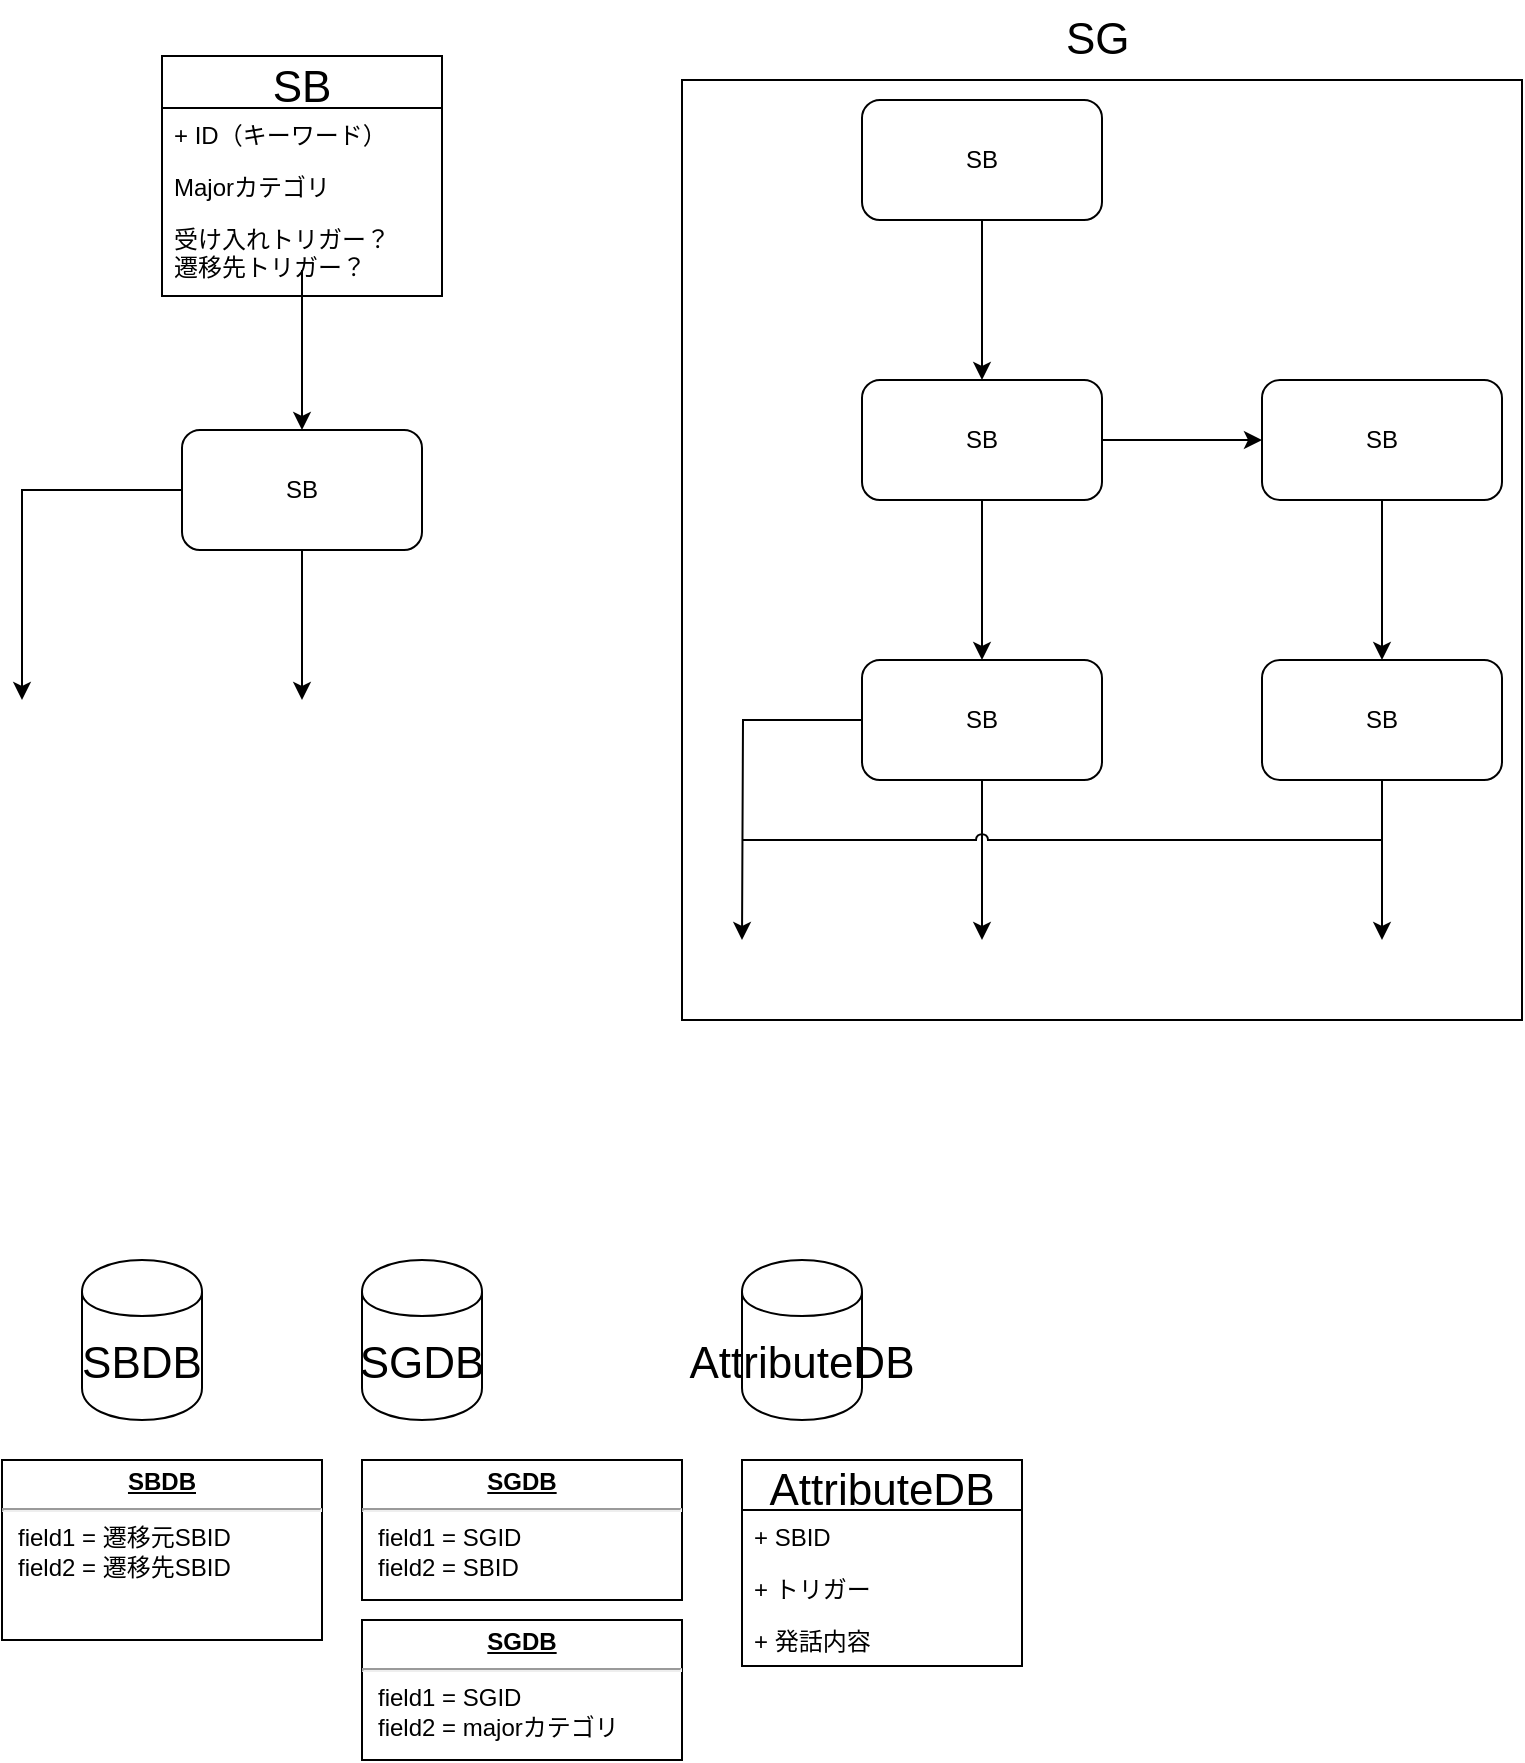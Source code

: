 <mxfile version="12.3.6" type="github" pages="1"><diagram id="-a_p4lPCyx8tQtGYtiRm" name="Page-1"><mxGraphModel dx="1426" dy="803" grid="1" gridSize="10" guides="1" tooltips="1" connect="1" arrows="1" fold="1" page="1" pageScale="1" pageWidth="827" pageHeight="1169" math="0" shadow="0"><root><mxCell id="0"/><mxCell id="1" parent="0"/><mxCell id="kY9L8BuEdGXu9r0S6TBK-4" value="" style="rounded=0;whiteSpace=wrap;html=1;fillColor=none;" vertex="1" parent="1"><mxGeometry x="370" y="90" width="420" height="470" as="geometry"/></mxCell><mxCell id="kY9L8BuEdGXu9r0S6TBK-6" value="" style="edgeStyle=orthogonalEdgeStyle;rounded=0;orthogonalLoop=1;jettySize=auto;html=1;" edge="1" parent="1" source="kY9L8BuEdGXu9r0S6TBK-2" target="kY9L8BuEdGXu9r0S6TBK-5"><mxGeometry relative="1" as="geometry"/></mxCell><mxCell id="kY9L8BuEdGXu9r0S6TBK-2" value="SB" style="rounded=1;whiteSpace=wrap;html=1;" vertex="1" parent="1"><mxGeometry x="460" y="100" width="120" height="60" as="geometry"/></mxCell><mxCell id="kY9L8BuEdGXu9r0S6TBK-8" value="" style="edgeStyle=orthogonalEdgeStyle;rounded=0;orthogonalLoop=1;jettySize=auto;html=1;" edge="1" parent="1" source="kY9L8BuEdGXu9r0S6TBK-5" target="kY9L8BuEdGXu9r0S6TBK-7"><mxGeometry relative="1" as="geometry"/></mxCell><mxCell id="kY9L8BuEdGXu9r0S6TBK-12" value="" style="edgeStyle=orthogonalEdgeStyle;rounded=0;orthogonalLoop=1;jettySize=auto;html=1;" edge="1" parent="1" source="kY9L8BuEdGXu9r0S6TBK-5" target="kY9L8BuEdGXu9r0S6TBK-11"><mxGeometry relative="1" as="geometry"/></mxCell><mxCell id="kY9L8BuEdGXu9r0S6TBK-5" value="SB" style="rounded=1;whiteSpace=wrap;html=1;" vertex="1" parent="1"><mxGeometry x="460" y="240" width="120" height="60" as="geometry"/></mxCell><mxCell id="kY9L8BuEdGXu9r0S6TBK-14" value="" style="edgeStyle=orthogonalEdgeStyle;rounded=0;orthogonalLoop=1;jettySize=auto;html=1;" edge="1" parent="1" source="kY9L8BuEdGXu9r0S6TBK-11"><mxGeometry relative="1" as="geometry"><mxPoint x="520" y="520" as="targetPoint"/></mxGeometry></mxCell><mxCell id="kY9L8BuEdGXu9r0S6TBK-18" value="" style="edgeStyle=orthogonalEdgeStyle;rounded=0;orthogonalLoop=1;jettySize=auto;html=1;" edge="1" parent="1" source="kY9L8BuEdGXu9r0S6TBK-11"><mxGeometry relative="1" as="geometry"><mxPoint x="400" y="520" as="targetPoint"/></mxGeometry></mxCell><mxCell id="kY9L8BuEdGXu9r0S6TBK-11" value="SB" style="rounded=1;whiteSpace=wrap;html=1;" vertex="1" parent="1"><mxGeometry x="460" y="380" width="120" height="60" as="geometry"/></mxCell><mxCell id="kY9L8BuEdGXu9r0S6TBK-10" value="" style="edgeStyle=orthogonalEdgeStyle;rounded=0;orthogonalLoop=1;jettySize=auto;html=1;" edge="1" parent="1" source="kY9L8BuEdGXu9r0S6TBK-7" target="kY9L8BuEdGXu9r0S6TBK-9"><mxGeometry relative="1" as="geometry"/></mxCell><mxCell id="kY9L8BuEdGXu9r0S6TBK-7" value="SB" style="rounded=1;whiteSpace=wrap;html=1;" vertex="1" parent="1"><mxGeometry x="660" y="240" width="120" height="60" as="geometry"/></mxCell><mxCell id="kY9L8BuEdGXu9r0S6TBK-16" value="" style="edgeStyle=orthogonalEdgeStyle;rounded=0;orthogonalLoop=1;jettySize=auto;html=1;" edge="1" parent="1" source="kY9L8BuEdGXu9r0S6TBK-9"><mxGeometry relative="1" as="geometry"><mxPoint x="720" y="520" as="targetPoint"/></mxGeometry></mxCell><mxCell id="kY9L8BuEdGXu9r0S6TBK-19" value="" style="edgeStyle=orthogonalEdgeStyle;rounded=0;orthogonalLoop=1;jettySize=auto;html=1;jumpStyle=arc;endArrow=none;endFill=0;" edge="1" parent="1" source="kY9L8BuEdGXu9r0S6TBK-9"><mxGeometry relative="1" as="geometry"><mxPoint x="400" y="470" as="targetPoint"/><Array as="points"><mxPoint x="720" y="470"/></Array></mxGeometry></mxCell><mxCell id="kY9L8BuEdGXu9r0S6TBK-9" value="SB" style="rounded=1;whiteSpace=wrap;html=1;" vertex="1" parent="1"><mxGeometry x="660" y="380" width="120" height="60" as="geometry"/></mxCell><mxCell id="kY9L8BuEdGXu9r0S6TBK-20" value="SG" style="text;html=1;fontSize=22;" vertex="1" parent="1"><mxGeometry x="560" y="50" width="40" height="30" as="geometry"/></mxCell><mxCell id="kY9L8BuEdGXu9r0S6TBK-23" value="" style="edgeStyle=orthogonalEdgeStyle;rounded=0;jumpStyle=arc;orthogonalLoop=1;jettySize=auto;html=1;endArrow=classic;endFill=1;fontSize=22;" edge="1" parent="1" source="kY9L8BuEdGXu9r0S6TBK-21"><mxGeometry relative="1" as="geometry"><mxPoint x="180" y="400" as="targetPoint"/></mxGeometry></mxCell><mxCell id="kY9L8BuEdGXu9r0S6TBK-25" value="" style="edgeStyle=orthogonalEdgeStyle;rounded=0;jumpStyle=arc;orthogonalLoop=1;jettySize=auto;html=1;endArrow=none;endFill=0;fontSize=22;startArrow=classic;startFill=1;" edge="1" parent="1" source="kY9L8BuEdGXu9r0S6TBK-21"><mxGeometry relative="1" as="geometry"><mxPoint x="180" y="185" as="targetPoint"/></mxGeometry></mxCell><mxCell id="kY9L8BuEdGXu9r0S6TBK-27" value="" style="edgeStyle=orthogonalEdgeStyle;rounded=0;jumpStyle=arc;orthogonalLoop=1;jettySize=auto;html=1;startArrow=none;startFill=0;endArrow=classic;endFill=1;fontSize=22;" edge="1" parent="1" source="kY9L8BuEdGXu9r0S6TBK-21"><mxGeometry relative="1" as="geometry"><mxPoint x="40" y="400" as="targetPoint"/><Array as="points"><mxPoint x="80" y="295"/><mxPoint x="80" y="295"/></Array></mxGeometry></mxCell><mxCell id="kY9L8BuEdGXu9r0S6TBK-21" value="SB" style="rounded=1;whiteSpace=wrap;html=1;" vertex="1" parent="1"><mxGeometry x="120" y="265" width="120" height="60" as="geometry"/></mxCell><mxCell id="kY9L8BuEdGXu9r0S6TBK-28" value="SB" style="swimlane;fontStyle=0;childLayout=stackLayout;horizontal=1;startSize=26;fillColor=none;horizontalStack=0;resizeParent=1;resizeParentMax=0;resizeLast=0;collapsible=1;marginBottom=0;fontSize=22;" vertex="1" parent="1"><mxGeometry x="110" y="78" width="140" height="120" as="geometry"/></mxCell><mxCell id="kY9L8BuEdGXu9r0S6TBK-29" value="+ ID（キーワード）" style="text;strokeColor=none;fillColor=none;align=left;verticalAlign=top;spacingLeft=4;spacingRight=4;overflow=hidden;rotatable=0;points=[[0,0.5],[1,0.5]];portConstraint=eastwest;" vertex="1" parent="kY9L8BuEdGXu9r0S6TBK-28"><mxGeometry y="26" width="140" height="26" as="geometry"/></mxCell><mxCell id="kY9L8BuEdGXu9r0S6TBK-31" value="Majorカテゴリ" style="text;strokeColor=none;fillColor=none;align=left;verticalAlign=top;spacingLeft=4;spacingRight=4;overflow=hidden;rotatable=0;points=[[0,0.5],[1,0.5]];portConstraint=eastwest;" vertex="1" parent="kY9L8BuEdGXu9r0S6TBK-28"><mxGeometry y="52" width="140" height="26" as="geometry"/></mxCell><mxCell id="kY9L8BuEdGXu9r0S6TBK-32" value="受け入れトリガー？&#10;遷移先トリガー？" style="text;strokeColor=none;fillColor=none;align=left;verticalAlign=top;spacingLeft=4;spacingRight=4;overflow=hidden;rotatable=0;points=[[0,0.5],[1,0.5]];portConstraint=eastwest;" vertex="1" parent="kY9L8BuEdGXu9r0S6TBK-28"><mxGeometry y="78" width="140" height="42" as="geometry"/></mxCell><mxCell id="kY9L8BuEdGXu9r0S6TBK-33" value="SGDB" style="shape=cylinder;whiteSpace=wrap;html=1;boundedLbl=1;backgroundOutline=1;fillColor=none;fontSize=22;" vertex="1" parent="1"><mxGeometry x="210" y="680" width="60" height="80" as="geometry"/></mxCell><mxCell id="kY9L8BuEdGXu9r0S6TBK-34" value="SBDB" style="shape=cylinder;whiteSpace=wrap;html=1;boundedLbl=1;backgroundOutline=1;fillColor=none;fontSize=22;" vertex="1" parent="1"><mxGeometry x="70" y="680" width="60" height="80" as="geometry"/></mxCell><mxCell id="kY9L8BuEdGXu9r0S6TBK-35" value="AttributeDB" style="shape=cylinder;whiteSpace=wrap;html=1;boundedLbl=1;backgroundOutline=1;fillColor=none;fontSize=22;" vertex="1" parent="1"><mxGeometry x="400" y="680" width="60" height="80" as="geometry"/></mxCell><mxCell id="kY9L8BuEdGXu9r0S6TBK-36" value="&lt;p style=&quot;margin: 0px ; margin-top: 4px ; text-align: center ; text-decoration: underline&quot;&gt;&lt;b&gt;SBDB&lt;/b&gt;&lt;/p&gt;&lt;hr&gt;&lt;p style=&quot;margin: 0px ; margin-left: 8px&quot;&gt;field1 = 遷移元SBID&lt;/p&gt;&lt;p style=&quot;margin: 0px ; margin-left: 8px&quot;&gt;field2 = 遷移先SBID&lt;br&gt;&lt;/p&gt;" style="verticalAlign=top;align=left;overflow=fill;fontSize=12;fontFamily=Helvetica;html=1;fillColor=none;" vertex="1" parent="1"><mxGeometry x="30" y="780" width="160" height="90" as="geometry"/></mxCell><mxCell id="kY9L8BuEdGXu9r0S6TBK-37" value="&lt;p style=&quot;margin: 0px ; margin-top: 4px ; text-align: center ; text-decoration: underline&quot;&gt;&lt;b&gt;SGDB&lt;/b&gt;&lt;/p&gt;&lt;hr&gt;&lt;p style=&quot;margin: 0px ; margin-left: 8px&quot;&gt;field1 = SGID&lt;/p&gt;&lt;p style=&quot;margin: 0px ; margin-left: 8px&quot;&gt;field2 = SBID&lt;br&gt;&lt;/p&gt;" style="verticalAlign=top;align=left;overflow=fill;fontSize=12;fontFamily=Helvetica;html=1;fillColor=none;" vertex="1" parent="1"><mxGeometry x="210" y="780" width="160" height="70" as="geometry"/></mxCell><mxCell id="kY9L8BuEdGXu9r0S6TBK-39" value="AttributeDB" style="swimlane;fontStyle=0;childLayout=stackLayout;horizontal=1;startSize=25;fillColor=none;horizontalStack=0;resizeParent=1;resizeParentMax=0;resizeLast=0;collapsible=1;marginBottom=0;fontSize=22;" vertex="1" parent="1"><mxGeometry x="400" y="780" width="140" height="103" as="geometry"/></mxCell><mxCell id="kY9L8BuEdGXu9r0S6TBK-40" value="+ SBID" style="text;strokeColor=none;fillColor=none;align=left;verticalAlign=top;spacingLeft=4;spacingRight=4;overflow=hidden;rotatable=0;points=[[0,0.5],[1,0.5]];portConstraint=eastwest;" vertex="1" parent="kY9L8BuEdGXu9r0S6TBK-39"><mxGeometry y="25" width="140" height="26" as="geometry"/></mxCell><mxCell id="kY9L8BuEdGXu9r0S6TBK-41" value="+ トリガー" style="text;strokeColor=none;fillColor=none;align=left;verticalAlign=top;spacingLeft=4;spacingRight=4;overflow=hidden;rotatable=0;points=[[0,0.5],[1,0.5]];portConstraint=eastwest;" vertex="1" parent="kY9L8BuEdGXu9r0S6TBK-39"><mxGeometry y="51" width="140" height="26" as="geometry"/></mxCell><mxCell id="kY9L8BuEdGXu9r0S6TBK-42" value="+ 発話内容" style="text;strokeColor=none;fillColor=none;align=left;verticalAlign=top;spacingLeft=4;spacingRight=4;overflow=hidden;rotatable=0;points=[[0,0.5],[1,0.5]];portConstraint=eastwest;" vertex="1" parent="kY9L8BuEdGXu9r0S6TBK-39"><mxGeometry y="77" width="140" height="26" as="geometry"/></mxCell><mxCell id="kY9L8BuEdGXu9r0S6TBK-44" value="&lt;p style=&quot;margin: 0px ; margin-top: 4px ; text-align: center ; text-decoration: underline&quot;&gt;&lt;b&gt;SGDB&lt;/b&gt;&lt;/p&gt;&lt;hr&gt;&lt;p style=&quot;margin: 0px ; margin-left: 8px&quot;&gt;field1 = SGID&lt;/p&gt;&lt;p style=&quot;margin: 0px ; margin-left: 8px&quot;&gt;field2 = majorカテゴリ&lt;br&gt;&lt;/p&gt;" style="verticalAlign=top;align=left;overflow=fill;fontSize=12;fontFamily=Helvetica;html=1;fillColor=none;" vertex="1" parent="1"><mxGeometry x="210" y="860" width="160" height="70" as="geometry"/></mxCell></root></mxGraphModel></diagram></mxfile>